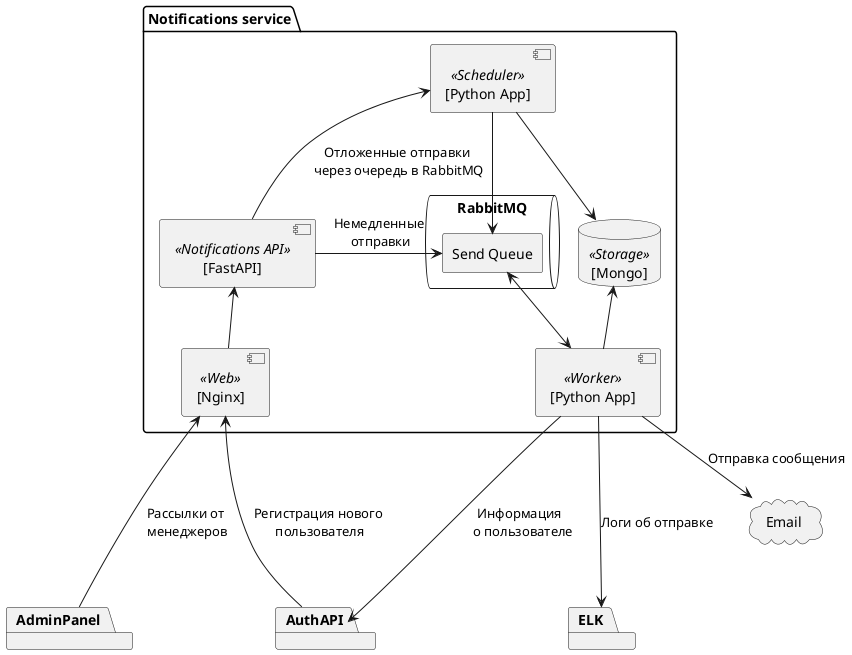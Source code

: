 @startuml
skinparam componentStyle uml2

package "Notifications service" as Notifications {
    component "[Nginx]" as Nginx <<Web>>
    component "[FastAPI]" as NotificationsApi <<Notifications API>>
    component "[Python App]" as Scheduler <<Scheduler>>
    queue "RabbitMQ" as Rabbit {
        agent "Send Queue" as EmailQueue
    }
    database "[Mongo]" as Mongo <<Storage>>
    component "[Python App]" as Worker <<Worker>>

    NotificationsApi <-down- Nginx
    NotificationsApi -up-> Scheduler : Отложенные отправки\n через очередь в RabbitMQ
    NotificationsApi -> EmailQueue : Немедленные\n отправки
    Scheduler --> Mongo
    Scheduler -> EmailQueue
    EmailQueue <--> Worker
    Worker -up-> Mongo
}

package AdminPanel {
}

package AuthAPI{
}

package ELK {
}

cloud Email

Worker --> Email : Отправка сообщения
Worker ---> AuthAPI : Информация \n о пользователе
Worker ---> ELK : Логи об отправке

AdminPanel --up-> Nginx : Рассылки от\n менеджеров
AuthAPI -up-> Nginx : Регистрация нового\n пользователя



@enduml

